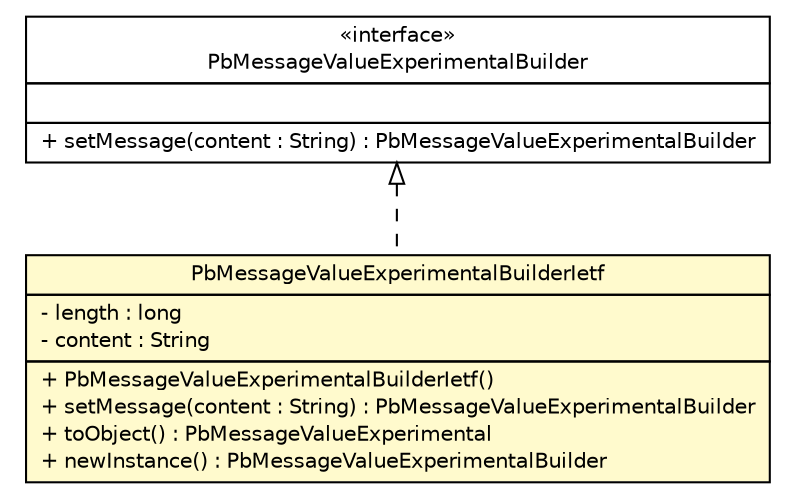 #!/usr/local/bin/dot
#
# Class diagram 
# Generated by UMLGraph version R5_6 (http://www.umlgraph.org/)
#

digraph G {
	edge [fontname="Helvetica",fontsize=10,labelfontname="Helvetica",labelfontsize=10];
	node [fontname="Helvetica",fontsize=10,shape=plaintext];
	nodesep=0.25;
	ranksep=0.5;
	// org.ietf.nea.pb.message.PbMessageValueExperimentalBuilder
	c122223 [label=<<table title="org.ietf.nea.pb.message.PbMessageValueExperimentalBuilder" border="0" cellborder="1" cellspacing="0" cellpadding="2" port="p" href="./PbMessageValueExperimentalBuilder.html">
		<tr><td><table border="0" cellspacing="0" cellpadding="1">
<tr><td align="center" balign="center"> &#171;interface&#187; </td></tr>
<tr><td align="center" balign="center"> PbMessageValueExperimentalBuilder </td></tr>
		</table></td></tr>
		<tr><td><table border="0" cellspacing="0" cellpadding="1">
<tr><td align="left" balign="left">  </td></tr>
		</table></td></tr>
		<tr><td><table border="0" cellspacing="0" cellpadding="1">
<tr><td align="left" balign="left"> + setMessage(content : String) : PbMessageValueExperimentalBuilder </td></tr>
		</table></td></tr>
		</table>>, URL="./PbMessageValueExperimentalBuilder.html", fontname="Helvetica", fontcolor="black", fontsize=10.0];
	// org.ietf.nea.pb.message.PbMessageValueExperimentalBuilderIetf
	c122232 [label=<<table title="org.ietf.nea.pb.message.PbMessageValueExperimentalBuilderIetf" border="0" cellborder="1" cellspacing="0" cellpadding="2" port="p" bgcolor="lemonChiffon" href="./PbMessageValueExperimentalBuilderIetf.html">
		<tr><td><table border="0" cellspacing="0" cellpadding="1">
<tr><td align="center" balign="center"> PbMessageValueExperimentalBuilderIetf </td></tr>
		</table></td></tr>
		<tr><td><table border="0" cellspacing="0" cellpadding="1">
<tr><td align="left" balign="left"> - length : long </td></tr>
<tr><td align="left" balign="left"> - content : String </td></tr>
		</table></td></tr>
		<tr><td><table border="0" cellspacing="0" cellpadding="1">
<tr><td align="left" balign="left"> + PbMessageValueExperimentalBuilderIetf() </td></tr>
<tr><td align="left" balign="left"> + setMessage(content : String) : PbMessageValueExperimentalBuilder </td></tr>
<tr><td align="left" balign="left"> + toObject() : PbMessageValueExperimental </td></tr>
<tr><td align="left" balign="left"> + newInstance() : PbMessageValueExperimentalBuilder </td></tr>
		</table></td></tr>
		</table>>, URL="./PbMessageValueExperimentalBuilderIetf.html", fontname="Helvetica", fontcolor="black", fontsize=10.0];
	//org.ietf.nea.pb.message.PbMessageValueExperimentalBuilderIetf implements org.ietf.nea.pb.message.PbMessageValueExperimentalBuilder
	c122223:p -> c122232:p [dir=back,arrowtail=empty,style=dashed];
}

